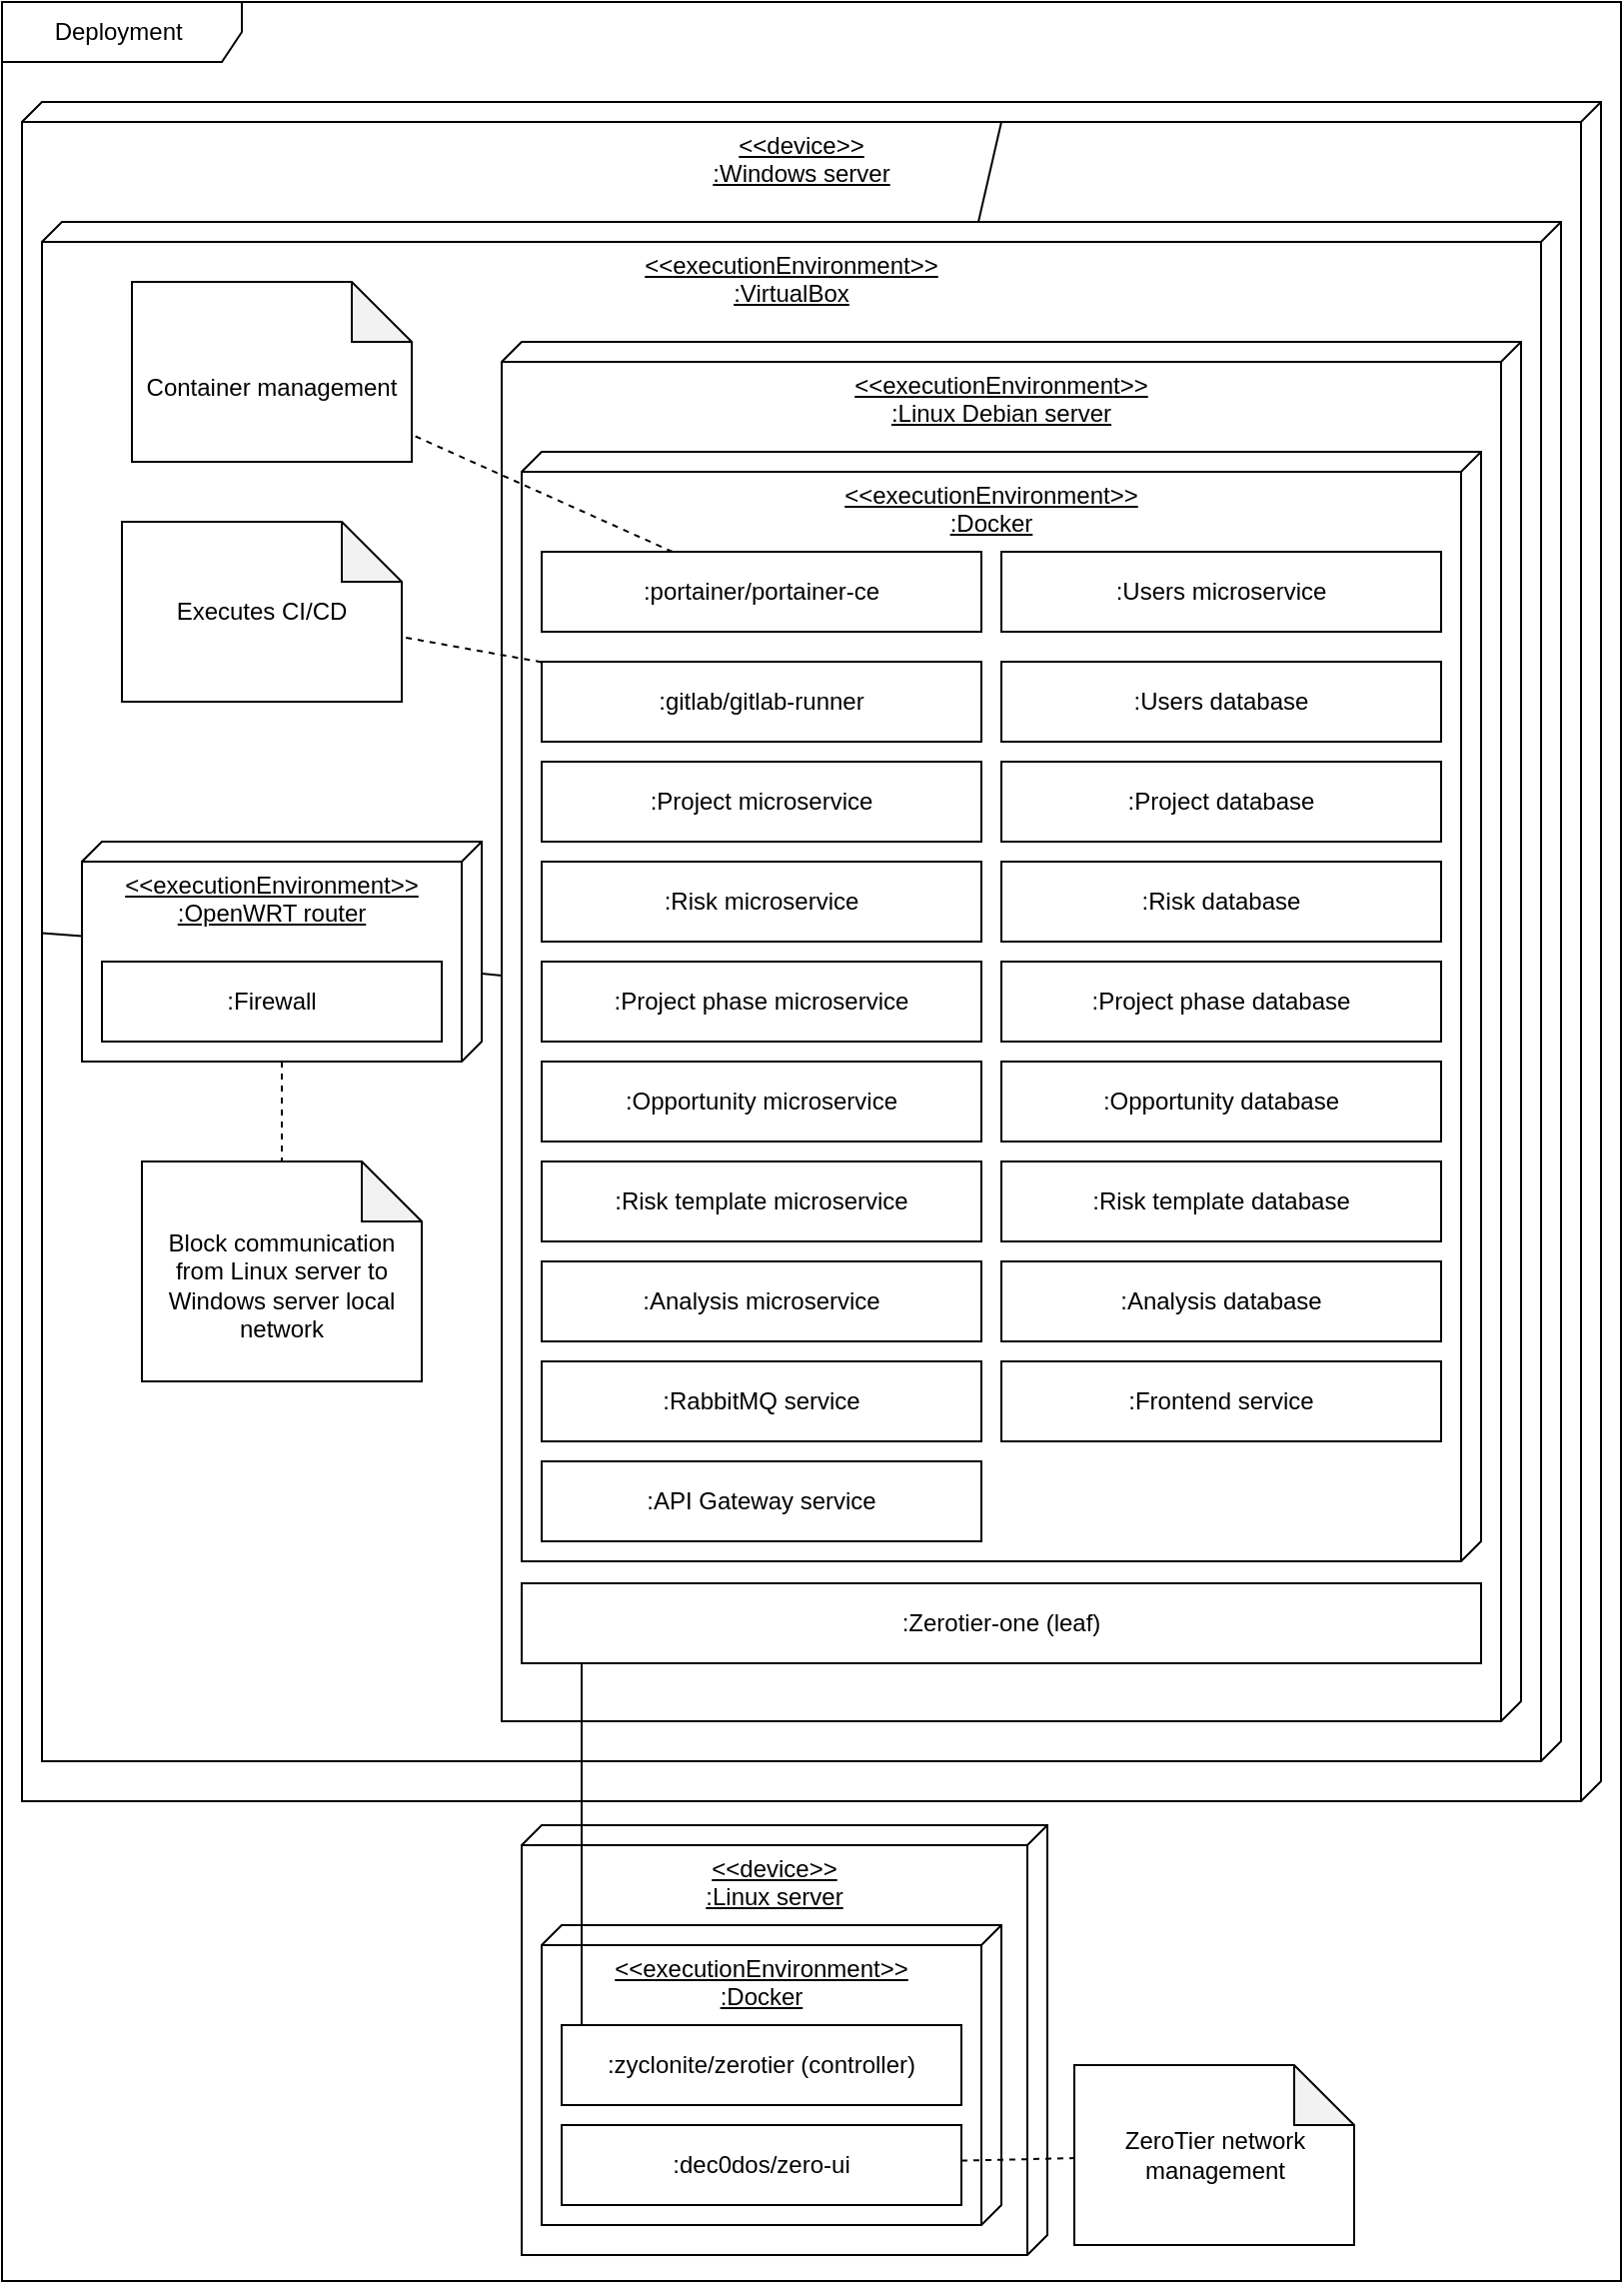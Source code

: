 <mxfile version="21.1.1" type="google">
  <diagram name="Stránka-1" id="uXo5vygOGTpBqBjE8Srh">
    <mxGraphModel grid="1" page="1" gridSize="10" guides="1" tooltips="1" connect="1" arrows="1" fold="1" pageScale="1" pageWidth="827" pageHeight="1169" math="0" shadow="0">
      <root>
        <mxCell id="0" />
        <mxCell id="1" parent="0" />
        <mxCell id="g8Qsp9AxYYXg8evCIIii-2" value="&amp;lt;&amp;lt;device&amp;gt;&amp;gt;&lt;br&gt;:Windows server" style="verticalAlign=top;align=center;spacingTop=8;spacingLeft=2;spacingRight=12;shape=cube;size=10;direction=south;fontStyle=4;html=1;whiteSpace=wrap;" vertex="1" parent="1">
          <mxGeometry x="10" y="50" width="790" height="850" as="geometry" />
        </mxCell>
        <mxCell id="g8Qsp9AxYYXg8evCIIii-36" value="&amp;lt;&amp;lt;executionEnvironment&amp;gt;&amp;gt;&lt;br&gt;:VirtualBox" style="verticalAlign=top;align=center;spacingTop=8;spacingLeft=2;spacingRight=12;shape=cube;size=10;direction=south;fontStyle=4;html=1;whiteSpace=wrap;" vertex="1" parent="1">
          <mxGeometry x="20" y="110" width="760" height="770" as="geometry" />
        </mxCell>
        <mxCell id="g8Qsp9AxYYXg8evCIIii-3" value="Deployment&amp;nbsp;" style="shape=umlFrame;whiteSpace=wrap;html=1;pointerEvents=0;width=120;height=30;" vertex="1" parent="1">
          <mxGeometry width="810" height="1140" as="geometry" />
        </mxCell>
        <mxCell id="g8Qsp9AxYYXg8evCIIii-4" value="&amp;lt;&amp;lt;device&amp;gt;&amp;gt;&lt;br&gt;:Linux server" style="verticalAlign=top;align=center;spacingTop=8;spacingLeft=2;spacingRight=12;shape=cube;size=10;direction=south;fontStyle=4;html=1;whiteSpace=wrap;" vertex="1" parent="1">
          <mxGeometry x="260" y="912" width="263" height="215" as="geometry" />
        </mxCell>
        <mxCell id="g8Qsp9AxYYXg8evCIIii-5" value="&amp;lt;&amp;lt;executionEnvironment&amp;gt;&amp;gt;&lt;br&gt;:OpenWRT router" style="verticalAlign=top;align=center;spacingTop=8;spacingLeft=2;spacingRight=12;shape=cube;size=10;direction=south;fontStyle=4;html=1;whiteSpace=wrap;" vertex="1" parent="1">
          <mxGeometry x="40" y="420" width="200" height="110" as="geometry" />
        </mxCell>
        <mxCell id="g8Qsp9AxYYXg8evCIIii-6" value="&amp;lt;&amp;lt;executionEnvironment&amp;gt;&amp;gt;&lt;br&gt;:Linux Debian server" style="verticalAlign=top;align=center;spacingTop=8;spacingLeft=2;spacingRight=12;shape=cube;size=10;direction=south;fontStyle=4;html=1;whiteSpace=wrap;" vertex="1" parent="1">
          <mxGeometry x="250" y="170" width="510" height="690" as="geometry" />
        </mxCell>
        <mxCell id="g8Qsp9AxYYXg8evCIIii-7" value="&amp;lt;&amp;lt;executionEnvironment&amp;gt;&amp;gt;&lt;br&gt;:Docker" style="verticalAlign=top;align=center;spacingTop=8;spacingLeft=2;spacingRight=12;shape=cube;size=10;direction=south;fontStyle=4;html=1;whiteSpace=wrap;" vertex="1" parent="1">
          <mxGeometry x="260" y="225" width="480" height="555" as="geometry" />
        </mxCell>
        <mxCell id="g8Qsp9AxYYXg8evCIIii-9" value="&amp;lt;&amp;lt;executionEnvironment&amp;gt;&amp;gt;&lt;br&gt;:Docker" style="verticalAlign=top;align=center;spacingTop=8;spacingLeft=2;spacingRight=12;shape=cube;size=10;direction=south;fontStyle=4;html=1;whiteSpace=wrap;" vertex="1" parent="1">
          <mxGeometry x="270" y="962" width="230" height="150" as="geometry" />
        </mxCell>
        <mxCell id="g8Qsp9AxYYXg8evCIIii-11" value=":gitlab/gitlab-runner" style="rounded=0;whiteSpace=wrap;html=1;" vertex="1" parent="1">
          <mxGeometry x="270" y="330" width="220" height="40" as="geometry" />
        </mxCell>
        <mxCell id="g8Qsp9AxYYXg8evCIIii-12" value=":portainer/portainer-ce" style="rounded=0;whiteSpace=wrap;html=1;" vertex="1" parent="1">
          <mxGeometry x="270" y="275" width="220" height="40" as="geometry" />
        </mxCell>
        <mxCell id="g8Qsp9AxYYXg8evCIIii-13" value=":Zerotier-one (leaf)" style="rounded=0;whiteSpace=wrap;html=1;" vertex="1" parent="1">
          <mxGeometry x="260" y="791" width="480" height="40" as="geometry" />
        </mxCell>
        <mxCell id="zb0MqL-qGSSJoHRhDOU4-1" value="" style="edgeStyle=orthogonalEdgeStyle;rounded=0;orthogonalLoop=1;jettySize=auto;html=1;endArrow=none;endFill=0;" edge="1" parent="1" source="g8Qsp9AxYYXg8evCIIii-14" target="g8Qsp9AxYYXg8evCIIii-13">
          <mxGeometry relative="1" as="geometry">
            <Array as="points">
              <mxPoint x="290" y="880" />
              <mxPoint x="290" y="880" />
            </Array>
          </mxGeometry>
        </mxCell>
        <mxCell id="g8Qsp9AxYYXg8evCIIii-14" value=":zyclonite/zerotier (controller)" style="rounded=0;whiteSpace=wrap;html=1;" vertex="1" parent="1">
          <mxGeometry x="280" y="1012" width="200" height="40" as="geometry" />
        </mxCell>
        <mxCell id="g8Qsp9AxYYXg8evCIIii-15" value=":dec0dos/zero-ui" style="rounded=0;whiteSpace=wrap;html=1;" vertex="1" parent="1">
          <mxGeometry x="280" y="1062" width="200" height="40" as="geometry" />
        </mxCell>
        <mxCell id="g8Qsp9AxYYXg8evCIIii-19" value=":Users database" style="rounded=0;whiteSpace=wrap;html=1;" vertex="1" parent="1">
          <mxGeometry x="500" y="330" width="220" height="40" as="geometry" />
        </mxCell>
        <mxCell id="g8Qsp9AxYYXg8evCIIii-20" value=":Project database" style="rounded=0;whiteSpace=wrap;html=1;" vertex="1" parent="1">
          <mxGeometry x="500" y="380" width="220" height="40" as="geometry" />
        </mxCell>
        <mxCell id="g8Qsp9AxYYXg8evCIIii-21" value=":Risk database" style="rounded=0;whiteSpace=wrap;html=1;" vertex="1" parent="1">
          <mxGeometry x="500" y="430" width="220" height="40" as="geometry" />
        </mxCell>
        <mxCell id="g8Qsp9AxYYXg8evCIIii-22" value=":Project phase database" style="rounded=0;whiteSpace=wrap;html=1;" vertex="1" parent="1">
          <mxGeometry x="500" y="480" width="220" height="40" as="geometry" />
        </mxCell>
        <mxCell id="g8Qsp9AxYYXg8evCIIii-23" value=":Opportunity database" style="rounded=0;whiteSpace=wrap;html=1;" vertex="1" parent="1">
          <mxGeometry x="500" y="530" width="220" height="40" as="geometry" />
        </mxCell>
        <mxCell id="g8Qsp9AxYYXg8evCIIii-24" value=":Risk template database" style="rounded=0;whiteSpace=wrap;html=1;" vertex="1" parent="1">
          <mxGeometry x="500" y="580" width="220" height="40" as="geometry" />
        </mxCell>
        <mxCell id="g8Qsp9AxYYXg8evCIIii-25" value=":Analysis database" style="rounded=0;whiteSpace=wrap;html=1;" vertex="1" parent="1">
          <mxGeometry x="500" y="630" width="220" height="40" as="geometry" />
        </mxCell>
        <mxCell id="g8Qsp9AxYYXg8evCIIii-26" value="&lt;div&gt;&lt;br&gt;&lt;/div&gt;&lt;div&gt;Block communication from Linux server to Windows server local network&lt;/div&gt;" style="shape=note;whiteSpace=wrap;html=1;backgroundOutline=1;darkOpacity=0.05;" vertex="1" parent="1">
          <mxGeometry x="70" y="580" width="140" height="110" as="geometry" />
        </mxCell>
        <mxCell id="g8Qsp9AxYYXg8evCIIii-28" value="Executes CI/CD" style="shape=note;whiteSpace=wrap;html=1;backgroundOutline=1;darkOpacity=0.05;" vertex="1" parent="1">
          <mxGeometry x="60" y="260" width="140" height="90" as="geometry" />
        </mxCell>
        <mxCell id="g8Qsp9AxYYXg8evCIIii-32" value="" style="endArrow=none;dashed=1;html=1;rounded=0;" edge="1" parent="1" source="g8Qsp9AxYYXg8evCIIii-5" target="g8Qsp9AxYYXg8evCIIii-26">
          <mxGeometry width="50" height="50" relative="1" as="geometry">
            <mxPoint x="410" y="410" as="sourcePoint" />
            <mxPoint x="460" y="360" as="targetPoint" />
          </mxGeometry>
        </mxCell>
        <mxCell id="g8Qsp9AxYYXg8evCIIii-33" value="" style="endArrow=none;dashed=1;html=1;rounded=0;" edge="1" parent="1" source="g8Qsp9AxYYXg8evCIIii-11" target="g8Qsp9AxYYXg8evCIIii-28">
          <mxGeometry width="50" height="50" relative="1" as="geometry">
            <mxPoint x="410" y="410" as="sourcePoint" />
            <mxPoint x="460" y="360" as="targetPoint" />
          </mxGeometry>
        </mxCell>
        <mxCell id="g8Qsp9AxYYXg8evCIIii-35" value=":Firewall" style="rounded=0;whiteSpace=wrap;html=1;" vertex="1" parent="1">
          <mxGeometry x="50" y="480" width="170" height="40" as="geometry" />
        </mxCell>
        <mxCell id="g8Qsp9AxYYXg8evCIIii-38" value="" style="endArrow=none;html=1;rounded=0;" edge="1" parent="1" source="g8Qsp9AxYYXg8evCIIii-5" target="g8Qsp9AxYYXg8evCIIii-36">
          <mxGeometry width="50" height="50" relative="1" as="geometry">
            <mxPoint x="120" y="550" as="sourcePoint" />
            <mxPoint x="170" y="500" as="targetPoint" />
          </mxGeometry>
        </mxCell>
        <mxCell id="g8Qsp9AxYYXg8evCIIii-39" value="" style="endArrow=none;html=1;rounded=0;" edge="1" parent="1" target="g8Qsp9AxYYXg8evCIIii-36">
          <mxGeometry width="50" height="50" relative="1" as="geometry">
            <mxPoint x="500" y="60" as="sourcePoint" />
            <mxPoint x="170" y="260" as="targetPoint" />
          </mxGeometry>
        </mxCell>
        <mxCell id="g8Qsp9AxYYXg8evCIIii-40" value="&lt;div&gt;&lt;br&gt;&lt;/div&gt;&lt;div&gt;Container management&lt;/div&gt;" style="shape=note;whiteSpace=wrap;html=1;backgroundOutline=1;darkOpacity=0.05;" vertex="1" parent="1">
          <mxGeometry x="65" y="140" width="140" height="90" as="geometry" />
        </mxCell>
        <mxCell id="g8Qsp9AxYYXg8evCIIii-41" value="" style="endArrow=none;dashed=1;html=1;rounded=0;" edge="1" parent="1" source="g8Qsp9AxYYXg8evCIIii-12" target="g8Qsp9AxYYXg8evCIIii-40">
          <mxGeometry width="50" height="50" relative="1" as="geometry">
            <mxPoint x="502" y="380" as="sourcePoint" />
            <mxPoint x="610" y="401" as="targetPoint" />
          </mxGeometry>
        </mxCell>
        <mxCell id="g8Qsp9AxYYXg8evCIIii-42" value="ZeroTier network management" style="shape=note;whiteSpace=wrap;html=1;backgroundOutline=1;darkOpacity=0.05;" vertex="1" parent="1">
          <mxGeometry x="536.5" y="1032" width="140" height="90" as="geometry" />
        </mxCell>
        <mxCell id="g8Qsp9AxYYXg8evCIIii-43" value="" style="endArrow=none;dashed=1;html=1;rounded=0;" edge="1" parent="1" source="g8Qsp9AxYYXg8evCIIii-15" target="g8Qsp9AxYYXg8evCIIii-42">
          <mxGeometry width="50" height="50" relative="1" as="geometry">
            <mxPoint x="1016.5" y="506" as="sourcePoint" />
            <mxPoint x="1106.5" y="518" as="targetPoint" />
          </mxGeometry>
        </mxCell>
        <mxCell id="zsKFLf5ueRzPYkYR1kO8-3" value=":Users microservice" style="rounded=0;whiteSpace=wrap;html=1;" vertex="1" parent="1">
          <mxGeometry x="500" y="275" width="220" height="40" as="geometry" />
        </mxCell>
        <mxCell id="zsKFLf5ueRzPYkYR1kO8-4" value=":Project microservice" style="rounded=0;whiteSpace=wrap;html=1;" vertex="1" parent="1">
          <mxGeometry x="270" y="380" width="220" height="40" as="geometry" />
        </mxCell>
        <mxCell id="zsKFLf5ueRzPYkYR1kO8-5" value=":Risk microservice" style="rounded=0;whiteSpace=wrap;html=1;" vertex="1" parent="1">
          <mxGeometry x="270" y="430" width="220" height="40" as="geometry" />
        </mxCell>
        <mxCell id="zsKFLf5ueRzPYkYR1kO8-6" value=":Project phase microservice" style="rounded=0;whiteSpace=wrap;html=1;" vertex="1" parent="1">
          <mxGeometry x="270" y="480" width="220" height="40" as="geometry" />
        </mxCell>
        <mxCell id="zsKFLf5ueRzPYkYR1kO8-7" value=":Opportunity microservice" style="rounded=0;whiteSpace=wrap;html=1;" vertex="1" parent="1">
          <mxGeometry x="270" y="530" width="220" height="40" as="geometry" />
        </mxCell>
        <mxCell id="zsKFLf5ueRzPYkYR1kO8-8" value=":Risk template microservice" style="rounded=0;whiteSpace=wrap;html=1;" vertex="1" parent="1">
          <mxGeometry x="270" y="580" width="220" height="40" as="geometry" />
        </mxCell>
        <mxCell id="zsKFLf5ueRzPYkYR1kO8-9" value=":Analysis microservice" style="rounded=0;whiteSpace=wrap;html=1;" vertex="1" parent="1">
          <mxGeometry x="270" y="630" width="220" height="40" as="geometry" />
        </mxCell>
        <mxCell id="zsKFLf5ueRzPYkYR1kO8-10" value="" style="endArrow=none;html=1;rounded=0;" edge="1" parent="1" source="g8Qsp9AxYYXg8evCIIii-5" target="g8Qsp9AxYYXg8evCIIii-6">
          <mxGeometry width="50" height="50" relative="1" as="geometry">
            <mxPoint x="450" y="490" as="sourcePoint" />
            <mxPoint x="500" y="440" as="targetPoint" />
          </mxGeometry>
        </mxCell>
        <mxCell id="MzAcgbCr3eFc4RyD267V-1" value=":RabbitMQ service" style="rounded=0;whiteSpace=wrap;html=1;" vertex="1" parent="1">
          <mxGeometry x="270" y="680" width="220" height="40" as="geometry" />
        </mxCell>
        <mxCell id="_apUtPfakFuTe7Tuscar-1" value=":Frontend service" style="rounded=0;whiteSpace=wrap;html=1;" vertex="1" parent="1">
          <mxGeometry x="500" y="680" width="220" height="40" as="geometry" />
        </mxCell>
        <mxCell id="pHl6cIc0ClowETF8Tdra-1" value=":API Gateway service" style="rounded=0;whiteSpace=wrap;html=1;" vertex="1" parent="1">
          <mxGeometry x="270" y="730" width="220" height="40" as="geometry" />
        </mxCell>
      </root>
    </mxGraphModel>
  </diagram>
</mxfile>
